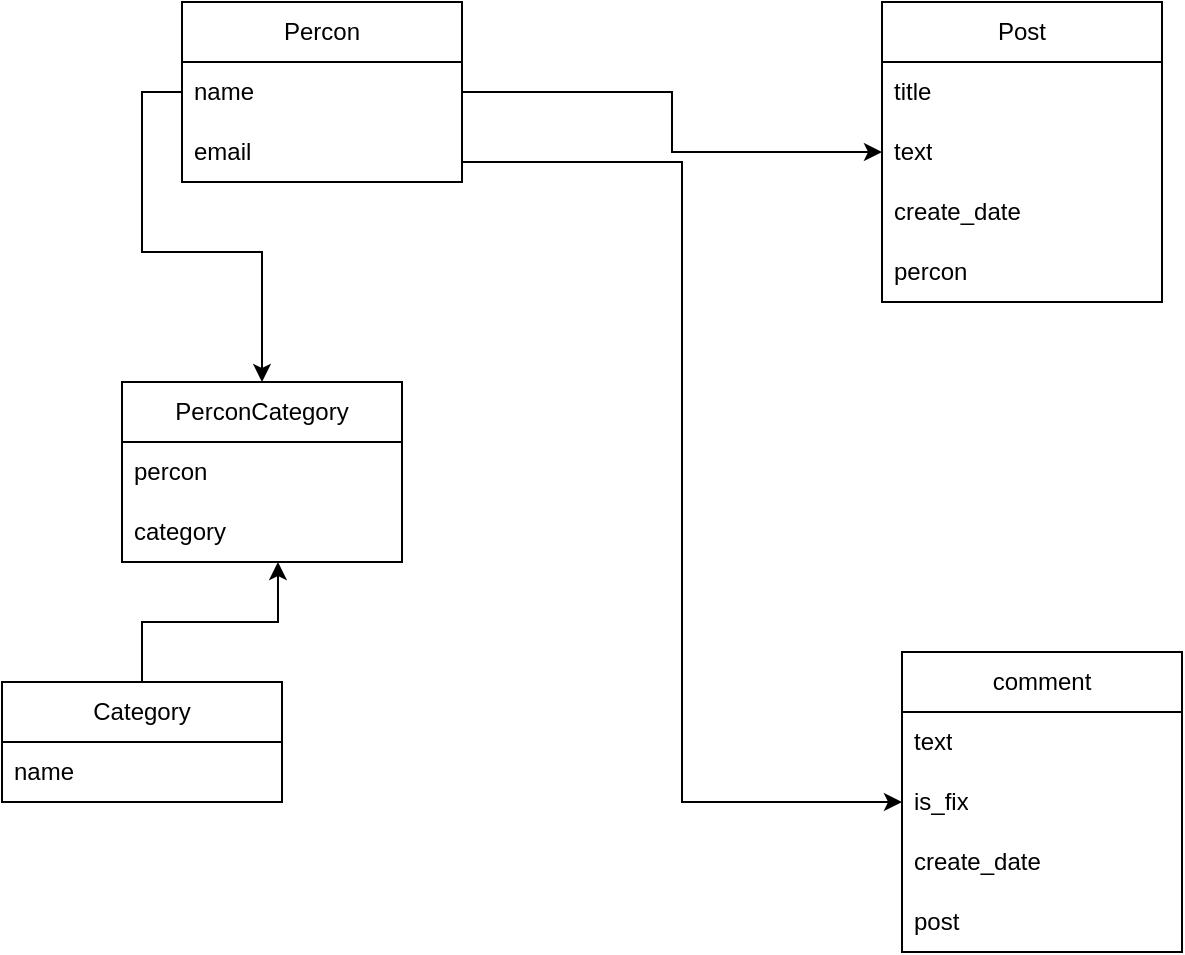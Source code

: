 <mxfile version="24.0.1" type="github">
  <diagram id="C5RBs43oDa-KdzZeNtuy" name="Page-1">
    <mxGraphModel dx="1364" dy="759" grid="1" gridSize="10" guides="1" tooltips="1" connect="1" arrows="1" fold="1" page="1" pageScale="1" pageWidth="827" pageHeight="1169" math="0" shadow="0">
      <root>
        <mxCell id="WIyWlLk6GJQsqaUBKTNV-0" />
        <mxCell id="WIyWlLk6GJQsqaUBKTNV-1" parent="WIyWlLk6GJQsqaUBKTNV-0" />
        <mxCell id="owm3OStLeP0Llze556sd-6" value="Percon" style="swimlane;fontStyle=0;childLayout=stackLayout;horizontal=1;startSize=30;horizontalStack=0;resizeParent=1;resizeParentMax=0;resizeLast=0;collapsible=1;marginBottom=0;whiteSpace=wrap;html=1;" vertex="1" parent="WIyWlLk6GJQsqaUBKTNV-1">
          <mxGeometry x="150" y="60" width="140" height="90" as="geometry" />
        </mxCell>
        <mxCell id="owm3OStLeP0Llze556sd-7" value="name" style="text;strokeColor=none;fillColor=none;align=left;verticalAlign=middle;spacingLeft=4;spacingRight=4;overflow=hidden;points=[[0,0.5],[1,0.5]];portConstraint=eastwest;rotatable=0;whiteSpace=wrap;html=1;" vertex="1" parent="owm3OStLeP0Llze556sd-6">
          <mxGeometry y="30" width="140" height="30" as="geometry" />
        </mxCell>
        <mxCell id="owm3OStLeP0Llze556sd-8" value="email" style="text;strokeColor=none;fillColor=none;align=left;verticalAlign=middle;spacingLeft=4;spacingRight=4;overflow=hidden;points=[[0,0.5],[1,0.5]];portConstraint=eastwest;rotatable=0;whiteSpace=wrap;html=1;" vertex="1" parent="owm3OStLeP0Llze556sd-6">
          <mxGeometry y="60" width="140" height="30" as="geometry" />
        </mxCell>
        <mxCell id="owm3OStLeP0Llze556sd-11" value="Post" style="swimlane;fontStyle=0;childLayout=stackLayout;horizontal=1;startSize=30;horizontalStack=0;resizeParent=1;resizeParentMax=0;resizeLast=0;collapsible=1;marginBottom=0;whiteSpace=wrap;html=1;" vertex="1" parent="WIyWlLk6GJQsqaUBKTNV-1">
          <mxGeometry x="500" y="60" width="140" height="150" as="geometry" />
        </mxCell>
        <mxCell id="owm3OStLeP0Llze556sd-12" value="title" style="text;strokeColor=none;fillColor=none;align=left;verticalAlign=middle;spacingLeft=4;spacingRight=4;overflow=hidden;points=[[0,0.5],[1,0.5]];portConstraint=eastwest;rotatable=0;whiteSpace=wrap;html=1;" vertex="1" parent="owm3OStLeP0Llze556sd-11">
          <mxGeometry y="30" width="140" height="30" as="geometry" />
        </mxCell>
        <mxCell id="owm3OStLeP0Llze556sd-13" value="text" style="text;strokeColor=none;fillColor=none;align=left;verticalAlign=middle;spacingLeft=4;spacingRight=4;overflow=hidden;points=[[0,0.5],[1,0.5]];portConstraint=eastwest;rotatable=0;whiteSpace=wrap;html=1;" vertex="1" parent="owm3OStLeP0Llze556sd-11">
          <mxGeometry y="60" width="140" height="30" as="geometry" />
        </mxCell>
        <mxCell id="owm3OStLeP0Llze556sd-36" value="create_date" style="text;strokeColor=none;fillColor=none;align=left;verticalAlign=middle;spacingLeft=4;spacingRight=4;overflow=hidden;points=[[0,0.5],[1,0.5]];portConstraint=eastwest;rotatable=0;whiteSpace=wrap;html=1;" vertex="1" parent="owm3OStLeP0Llze556sd-11">
          <mxGeometry y="90" width="140" height="30" as="geometry" />
        </mxCell>
        <mxCell id="owm3OStLeP0Llze556sd-24" value="percon" style="text;strokeColor=none;fillColor=none;align=left;verticalAlign=middle;spacingLeft=4;spacingRight=4;overflow=hidden;points=[[0,0.5],[1,0.5]];portConstraint=eastwest;rotatable=0;whiteSpace=wrap;html=1;" vertex="1" parent="owm3OStLeP0Llze556sd-11">
          <mxGeometry y="120" width="140" height="30" as="geometry" />
        </mxCell>
        <mxCell id="owm3OStLeP0Llze556sd-15" value="comment" style="swimlane;fontStyle=0;childLayout=stackLayout;horizontal=1;startSize=30;horizontalStack=0;resizeParent=1;resizeParentMax=0;resizeLast=0;collapsible=1;marginBottom=0;whiteSpace=wrap;html=1;" vertex="1" parent="WIyWlLk6GJQsqaUBKTNV-1">
          <mxGeometry x="510" y="385" width="140" height="150" as="geometry" />
        </mxCell>
        <mxCell id="owm3OStLeP0Llze556sd-16" value="text" style="text;strokeColor=none;fillColor=none;align=left;verticalAlign=middle;spacingLeft=4;spacingRight=4;overflow=hidden;points=[[0,0.5],[1,0.5]];portConstraint=eastwest;rotatable=0;whiteSpace=wrap;html=1;" vertex="1" parent="owm3OStLeP0Llze556sd-15">
          <mxGeometry y="30" width="140" height="30" as="geometry" />
        </mxCell>
        <mxCell id="owm3OStLeP0Llze556sd-19" value="is_fix" style="text;strokeColor=none;fillColor=none;align=left;verticalAlign=middle;spacingLeft=4;spacingRight=4;overflow=hidden;points=[[0,0.5],[1,0.5]];portConstraint=eastwest;rotatable=0;whiteSpace=wrap;html=1;" vertex="1" parent="owm3OStLeP0Llze556sd-15">
          <mxGeometry y="60" width="140" height="30" as="geometry" />
        </mxCell>
        <mxCell id="owm3OStLeP0Llze556sd-37" value="create_date" style="text;strokeColor=none;fillColor=none;align=left;verticalAlign=middle;spacingLeft=4;spacingRight=4;overflow=hidden;points=[[0,0.5],[1,0.5]];portConstraint=eastwest;rotatable=0;whiteSpace=wrap;html=1;" vertex="1" parent="owm3OStLeP0Llze556sd-15">
          <mxGeometry y="90" width="140" height="30" as="geometry" />
        </mxCell>
        <mxCell id="owm3OStLeP0Llze556sd-38" value="post" style="text;strokeColor=none;fillColor=none;align=left;verticalAlign=middle;spacingLeft=4;spacingRight=4;overflow=hidden;points=[[0,0.5],[1,0.5]];portConstraint=eastwest;rotatable=0;whiteSpace=wrap;html=1;" vertex="1" parent="owm3OStLeP0Llze556sd-15">
          <mxGeometry y="120" width="140" height="30" as="geometry" />
        </mxCell>
        <mxCell id="owm3OStLeP0Llze556sd-20" value="Category" style="swimlane;fontStyle=0;childLayout=stackLayout;horizontal=1;startSize=30;horizontalStack=0;resizeParent=1;resizeParentMax=0;resizeLast=0;collapsible=1;marginBottom=0;whiteSpace=wrap;html=1;" vertex="1" parent="WIyWlLk6GJQsqaUBKTNV-1">
          <mxGeometry x="60" y="400" width="140" height="60" as="geometry" />
        </mxCell>
        <mxCell id="owm3OStLeP0Llze556sd-21" value="name" style="text;strokeColor=none;fillColor=none;align=left;verticalAlign=middle;spacingLeft=4;spacingRight=4;overflow=hidden;points=[[0,0.5],[1,0.5]];portConstraint=eastwest;rotatable=0;whiteSpace=wrap;html=1;" vertex="1" parent="owm3OStLeP0Llze556sd-20">
          <mxGeometry y="30" width="140" height="30" as="geometry" />
        </mxCell>
        <mxCell id="owm3OStLeP0Llze556sd-25" value="PerconCategory" style="swimlane;fontStyle=0;childLayout=stackLayout;horizontal=1;startSize=30;horizontalStack=0;resizeParent=1;resizeParentMax=0;resizeLast=0;collapsible=1;marginBottom=0;whiteSpace=wrap;html=1;" vertex="1" parent="WIyWlLk6GJQsqaUBKTNV-1">
          <mxGeometry x="120" y="250" width="140" height="90" as="geometry" />
        </mxCell>
        <mxCell id="owm3OStLeP0Llze556sd-26" value="percon" style="text;strokeColor=none;fillColor=none;align=left;verticalAlign=middle;spacingLeft=4;spacingRight=4;overflow=hidden;points=[[0,0.5],[1,0.5]];portConstraint=eastwest;rotatable=0;whiteSpace=wrap;html=1;" vertex="1" parent="owm3OStLeP0Llze556sd-25">
          <mxGeometry y="30" width="140" height="30" as="geometry" />
        </mxCell>
        <mxCell id="owm3OStLeP0Llze556sd-27" value="category" style="text;strokeColor=none;fillColor=none;align=left;verticalAlign=middle;spacingLeft=4;spacingRight=4;overflow=hidden;points=[[0,0.5],[1,0.5]];portConstraint=eastwest;rotatable=0;whiteSpace=wrap;html=1;" vertex="1" parent="owm3OStLeP0Llze556sd-25">
          <mxGeometry y="60" width="140" height="30" as="geometry" />
        </mxCell>
        <mxCell id="owm3OStLeP0Llze556sd-30" style="edgeStyle=orthogonalEdgeStyle;rounded=0;orthogonalLoop=1;jettySize=auto;html=1;exitX=0.5;exitY=0;exitDx=0;exitDy=0;entryX=0.557;entryY=1;entryDx=0;entryDy=0;entryPerimeter=0;" edge="1" parent="WIyWlLk6GJQsqaUBKTNV-1" source="owm3OStLeP0Llze556sd-20" target="owm3OStLeP0Llze556sd-27">
          <mxGeometry relative="1" as="geometry" />
        </mxCell>
        <mxCell id="owm3OStLeP0Llze556sd-34" style="edgeStyle=orthogonalEdgeStyle;rounded=0;orthogonalLoop=1;jettySize=auto;html=1;exitX=0;exitY=0.5;exitDx=0;exitDy=0;entryX=0.5;entryY=0;entryDx=0;entryDy=0;" edge="1" parent="WIyWlLk6GJQsqaUBKTNV-1" source="owm3OStLeP0Llze556sd-7" target="owm3OStLeP0Llze556sd-25">
          <mxGeometry relative="1" as="geometry" />
        </mxCell>
        <mxCell id="owm3OStLeP0Llze556sd-44" style="edgeStyle=orthogonalEdgeStyle;rounded=0;orthogonalLoop=1;jettySize=auto;html=1;exitX=1;exitY=0.5;exitDx=0;exitDy=0;entryX=0;entryY=0.5;entryDx=0;entryDy=0;" edge="1" parent="WIyWlLk6GJQsqaUBKTNV-1" source="owm3OStLeP0Llze556sd-8" target="owm3OStLeP0Llze556sd-19">
          <mxGeometry relative="1" as="geometry">
            <Array as="points">
              <mxPoint x="290" y="140" />
              <mxPoint x="400" y="140" />
              <mxPoint x="400" y="460" />
            </Array>
          </mxGeometry>
        </mxCell>
        <mxCell id="owm3OStLeP0Llze556sd-46" style="edgeStyle=orthogonalEdgeStyle;rounded=0;orthogonalLoop=1;jettySize=auto;html=1;exitX=1;exitY=0.5;exitDx=0;exitDy=0;entryX=0;entryY=0.5;entryDx=0;entryDy=0;" edge="1" parent="WIyWlLk6GJQsqaUBKTNV-1" source="owm3OStLeP0Llze556sd-7" target="owm3OStLeP0Llze556sd-13">
          <mxGeometry relative="1" as="geometry" />
        </mxCell>
      </root>
    </mxGraphModel>
  </diagram>
</mxfile>
